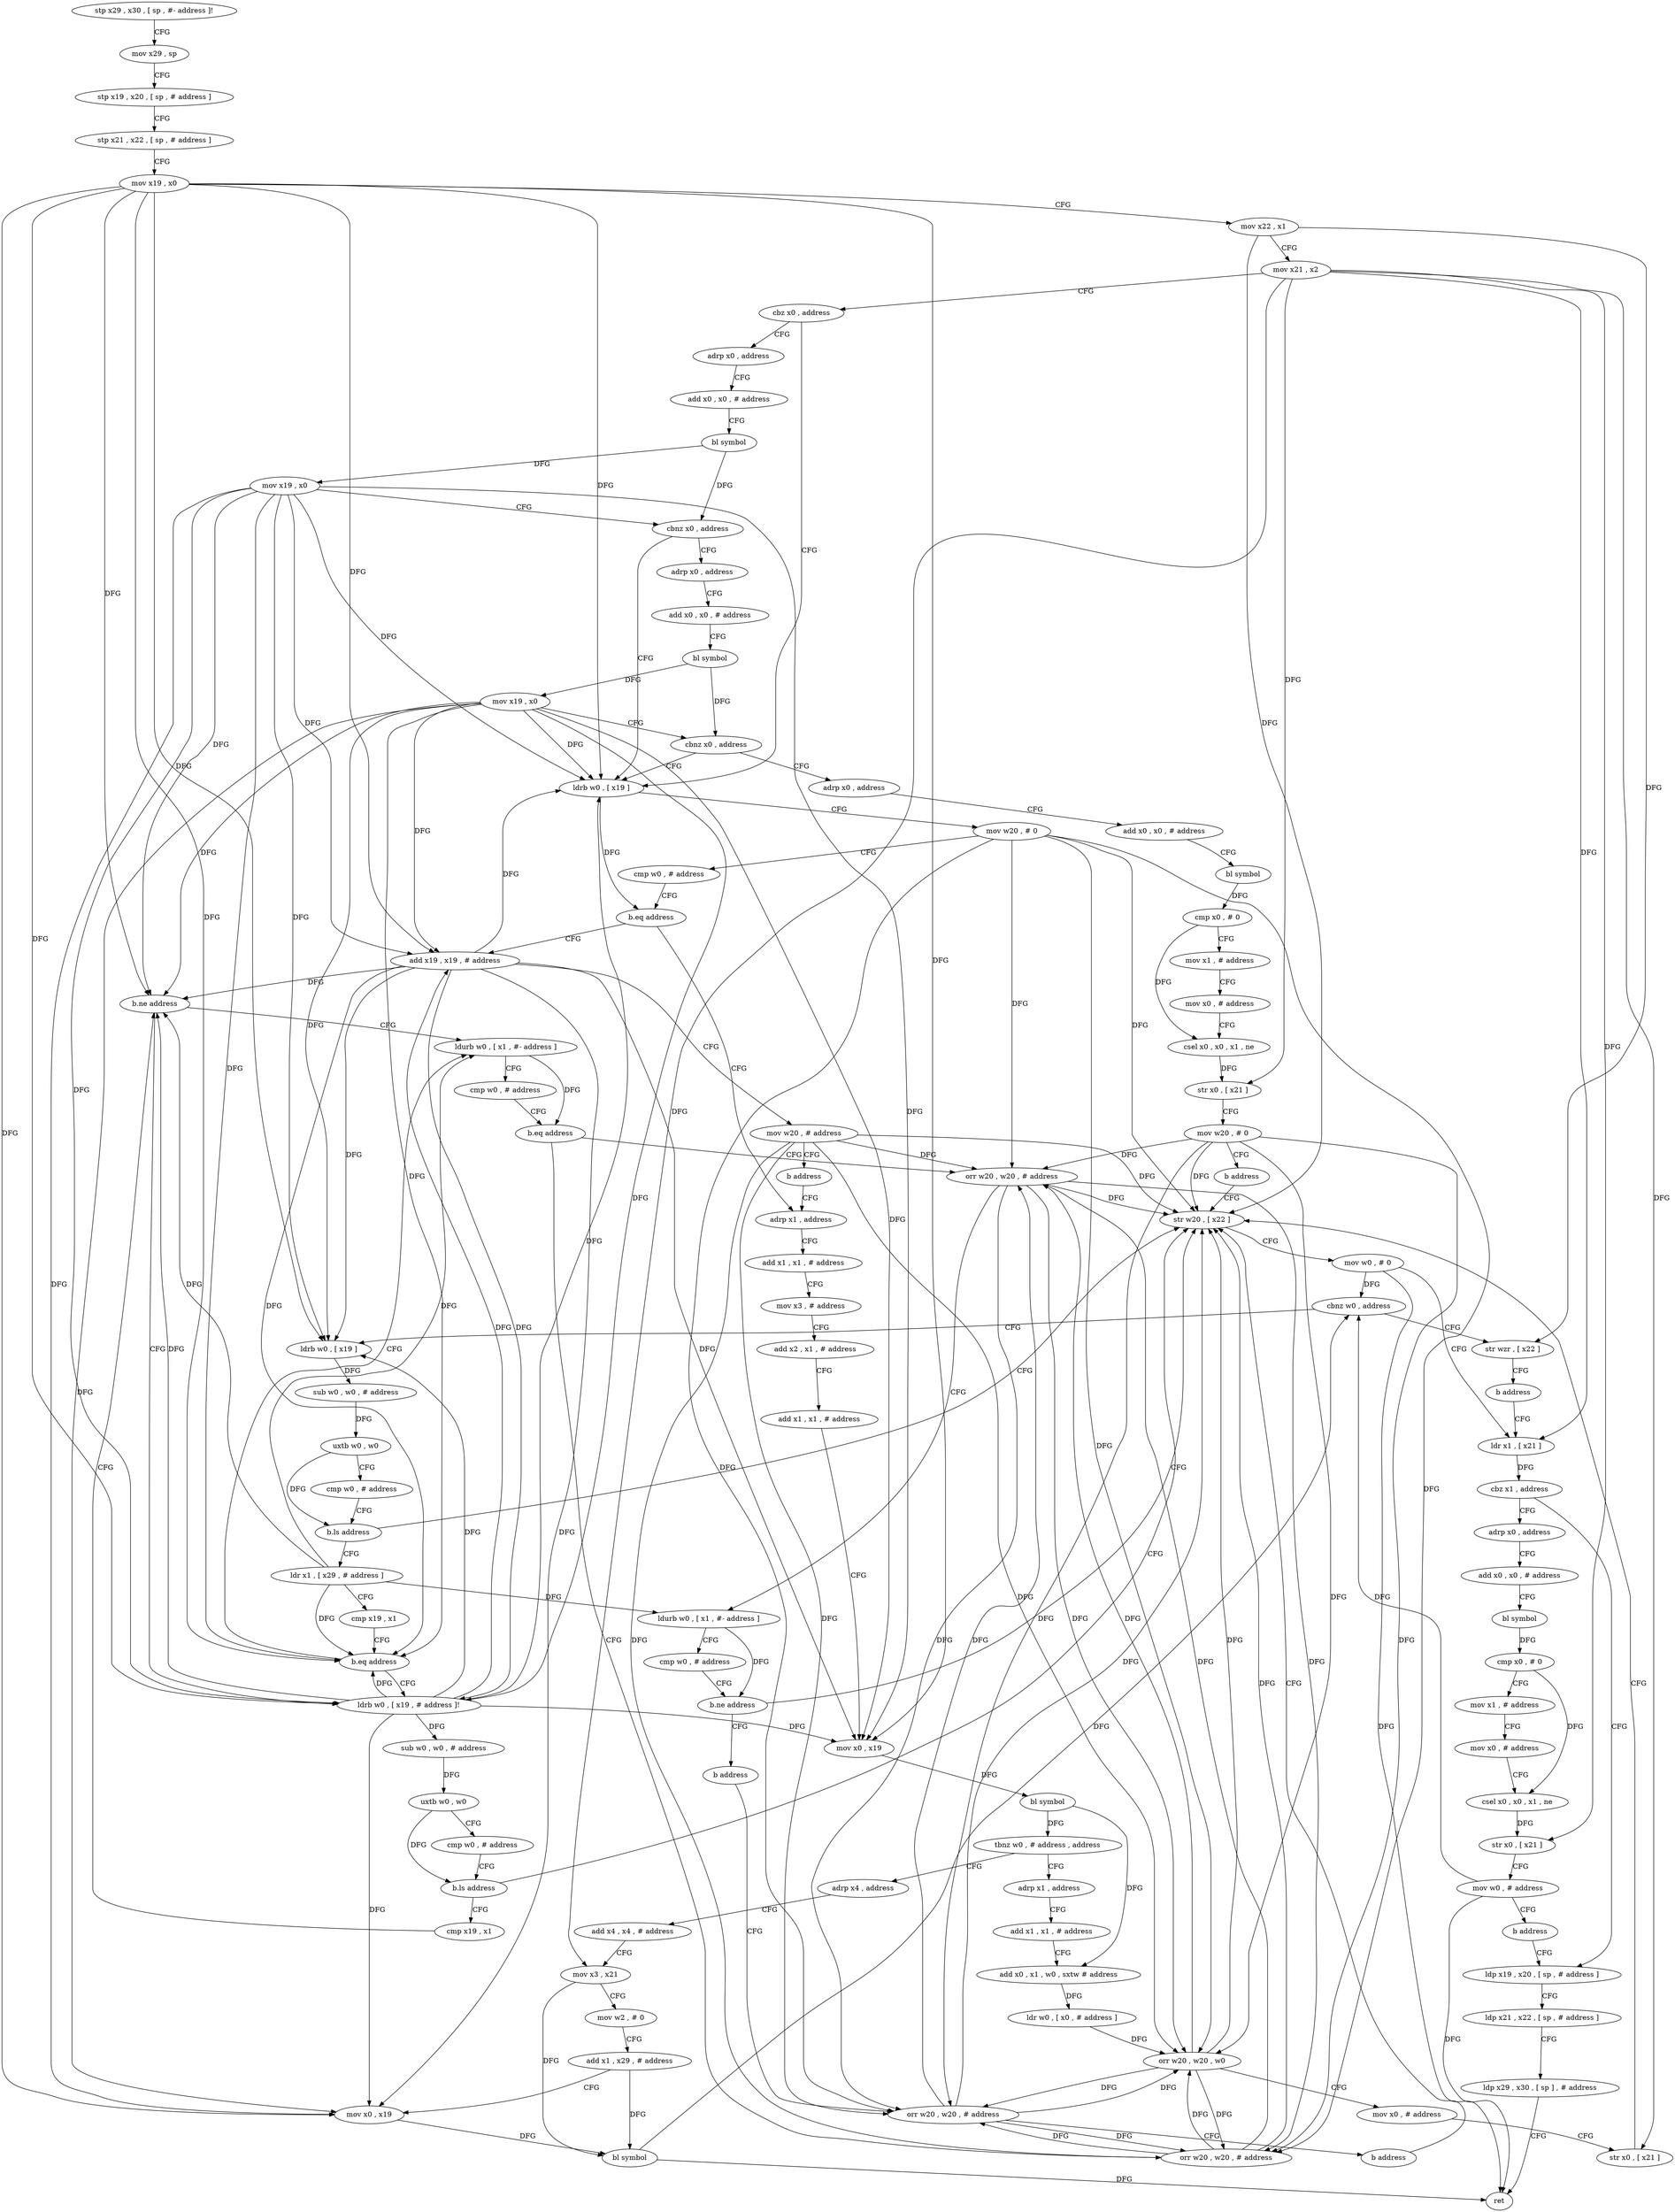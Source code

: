 digraph "func" {
"4286180" [label = "stp x29 , x30 , [ sp , #- address ]!" ]
"4286184" [label = "mov x29 , sp" ]
"4286188" [label = "stp x19 , x20 , [ sp , # address ]" ]
"4286192" [label = "stp x21 , x22 , [ sp , # address ]" ]
"4286196" [label = "mov x19 , x0" ]
"4286200" [label = "mov x22 , x1" ]
"4286204" [label = "mov x21 , x2" ]
"4286208" [label = "cbz x0 , address" ]
"4286320" [label = "adrp x0 , address" ]
"4286212" [label = "ldrb w0 , [ x19 ]" ]
"4286324" [label = "add x0 , x0 , # address" ]
"4286328" [label = "bl symbol" ]
"4286332" [label = "mov x19 , x0" ]
"4286336" [label = "cbnz x0 , address" ]
"4286340" [label = "adrp x0 , address" ]
"4286216" [label = "mov w20 , # 0" ]
"4286220" [label = "cmp w0 , # address" ]
"4286224" [label = "b.eq address" ]
"4286400" [label = "add x19 , x19 , # address" ]
"4286228" [label = "adrp x1 , address" ]
"4286344" [label = "add x0 , x0 , # address" ]
"4286348" [label = "bl symbol" ]
"4286352" [label = "mov x19 , x0" ]
"4286356" [label = "cbnz x0 , address" ]
"4286360" [label = "adrp x0 , address" ]
"4286404" [label = "mov w20 , # address" ]
"4286408" [label = "b address" ]
"4286232" [label = "add x1 , x1 , # address" ]
"4286236" [label = "mov x3 , # address" ]
"4286240" [label = "add x2 , x1 , # address" ]
"4286244" [label = "add x1 , x1 , # address" ]
"4286248" [label = "mov x0 , x19" ]
"4286252" [label = "bl symbol" ]
"4286256" [label = "tbnz w0 , # address , address" ]
"4286412" [label = "adrp x4 , address" ]
"4286260" [label = "adrp x1 , address" ]
"4286364" [label = "add x0 , x0 , # address" ]
"4286368" [label = "bl symbol" ]
"4286372" [label = "cmp x0 , # 0" ]
"4286376" [label = "mov x1 , # address" ]
"4286380" [label = "mov x0 , # address" ]
"4286384" [label = "csel x0 , x0 , x1 , ne" ]
"4286388" [label = "str x0 , [ x21 ]" ]
"4286392" [label = "mov w20 , # 0" ]
"4286396" [label = "b address" ]
"4286288" [label = "str w20 , [ x22 ]" ]
"4286416" [label = "add x4 , x4 , # address" ]
"4286420" [label = "mov x3 , x21" ]
"4286424" [label = "mov w2 , # 0" ]
"4286428" [label = "add x1 , x29 , # address" ]
"4286432" [label = "mov x0 , x19" ]
"4286436" [label = "bl symbol" ]
"4286440" [label = "cbnz w0 , address" ]
"4286528" [label = "str wzr , [ x22 ]" ]
"4286444" [label = "ldrb w0 , [ x19 ]" ]
"4286264" [label = "add x1 , x1 , # address" ]
"4286268" [label = "add x0 , x1 , w0 , sxtw # address" ]
"4286272" [label = "ldr w0 , [ x0 , # address ]" ]
"4286276" [label = "orr w20 , w20 , w0" ]
"4286280" [label = "mov x0 , # address" ]
"4286284" [label = "str x0 , [ x21 ]" ]
"4286292" [label = "mov w0 , # 0" ]
"4286296" [label = "ldr x1 , [ x21 ]" ]
"4286532" [label = "b address" ]
"4286448" [label = "sub w0 , w0 , # address" ]
"4286452" [label = "uxtb w0 , w0" ]
"4286456" [label = "cmp w0 , # address" ]
"4286460" [label = "b.ls address" ]
"4286464" [label = "ldr x1 , [ x29 , # address ]" ]
"4286556" [label = "adrp x0 , address" ]
"4286560" [label = "add x0 , x0 , # address" ]
"4286564" [label = "bl symbol" ]
"4286568" [label = "cmp x0 , # 0" ]
"4286572" [label = "mov x1 , # address" ]
"4286576" [label = "mov x0 , # address" ]
"4286580" [label = "csel x0 , x0 , x1 , ne" ]
"4286584" [label = "str x0 , [ x21 ]" ]
"4286588" [label = "mov w0 , # address" ]
"4286592" [label = "b address" ]
"4286304" [label = "ldp x19 , x20 , [ sp , # address ]" ]
"4286308" [label = "ldp x21 , x22 , [ sp , # address ]" ]
"4286312" [label = "ldp x29 , x30 , [ sp ] , # address" ]
"4286316" [label = "ret" ]
"4286300" [label = "cbz x1 , address" ]
"4286468" [label = "cmp x19 , x1" ]
"4286472" [label = "b.eq address" ]
"4286504" [label = "ldurb w0 , [ x1 , #- address ]" ]
"4286476" [label = "ldrb w0 , [ x19 , # address ]!" ]
"4286508" [label = "cmp w0 , # address" ]
"4286512" [label = "b.eq address" ]
"4286536" [label = "orr w20 , w20 , # address" ]
"4286516" [label = "orr w20 , w20 , # address" ]
"4286480" [label = "sub w0 , w0 , # address" ]
"4286484" [label = "uxtb w0 , w0" ]
"4286488" [label = "cmp w0 , # address" ]
"4286492" [label = "b.ls address" ]
"4286496" [label = "cmp x19 , x1" ]
"4286540" [label = "ldurb w0 , [ x1 , #- address ]" ]
"4286544" [label = "cmp w0 , # address" ]
"4286548" [label = "b.ne address" ]
"4286552" [label = "b address" ]
"4286520" [label = "orr w20 , w20 , # address" ]
"4286500" [label = "b.ne address" ]
"4286524" [label = "b address" ]
"4286180" -> "4286184" [ label = "CFG" ]
"4286184" -> "4286188" [ label = "CFG" ]
"4286188" -> "4286192" [ label = "CFG" ]
"4286192" -> "4286196" [ label = "CFG" ]
"4286196" -> "4286200" [ label = "CFG" ]
"4286196" -> "4286212" [ label = "DFG" ]
"4286196" -> "4286400" [ label = "DFG" ]
"4286196" -> "4286248" [ label = "DFG" ]
"4286196" -> "4286432" [ label = "DFG" ]
"4286196" -> "4286444" [ label = "DFG" ]
"4286196" -> "4286472" [ label = "DFG" ]
"4286196" -> "4286476" [ label = "DFG" ]
"4286196" -> "4286500" [ label = "DFG" ]
"4286200" -> "4286204" [ label = "CFG" ]
"4286200" -> "4286528" [ label = "DFG" ]
"4286200" -> "4286288" [ label = "DFG" ]
"4286204" -> "4286208" [ label = "CFG" ]
"4286204" -> "4286420" [ label = "DFG" ]
"4286204" -> "4286284" [ label = "DFG" ]
"4286204" -> "4286388" [ label = "DFG" ]
"4286204" -> "4286296" [ label = "DFG" ]
"4286204" -> "4286584" [ label = "DFG" ]
"4286208" -> "4286320" [ label = "CFG" ]
"4286208" -> "4286212" [ label = "CFG" ]
"4286320" -> "4286324" [ label = "CFG" ]
"4286212" -> "4286216" [ label = "CFG" ]
"4286212" -> "4286224" [ label = "DFG" ]
"4286324" -> "4286328" [ label = "CFG" ]
"4286328" -> "4286332" [ label = "DFG" ]
"4286328" -> "4286336" [ label = "DFG" ]
"4286332" -> "4286336" [ label = "CFG" ]
"4286332" -> "4286212" [ label = "DFG" ]
"4286332" -> "4286400" [ label = "DFG" ]
"4286332" -> "4286248" [ label = "DFG" ]
"4286332" -> "4286432" [ label = "DFG" ]
"4286332" -> "4286444" [ label = "DFG" ]
"4286332" -> "4286472" [ label = "DFG" ]
"4286332" -> "4286476" [ label = "DFG" ]
"4286332" -> "4286500" [ label = "DFG" ]
"4286336" -> "4286212" [ label = "CFG" ]
"4286336" -> "4286340" [ label = "CFG" ]
"4286340" -> "4286344" [ label = "CFG" ]
"4286216" -> "4286220" [ label = "CFG" ]
"4286216" -> "4286276" [ label = "DFG" ]
"4286216" -> "4286288" [ label = "DFG" ]
"4286216" -> "4286536" [ label = "DFG" ]
"4286216" -> "4286516" [ label = "DFG" ]
"4286216" -> "4286520" [ label = "DFG" ]
"4286220" -> "4286224" [ label = "CFG" ]
"4286224" -> "4286400" [ label = "CFG" ]
"4286224" -> "4286228" [ label = "CFG" ]
"4286400" -> "4286404" [ label = "CFG" ]
"4286400" -> "4286212" [ label = "DFG" ]
"4286400" -> "4286248" [ label = "DFG" ]
"4286400" -> "4286432" [ label = "DFG" ]
"4286400" -> "4286444" [ label = "DFG" ]
"4286400" -> "4286472" [ label = "DFG" ]
"4286400" -> "4286476" [ label = "DFG" ]
"4286400" -> "4286500" [ label = "DFG" ]
"4286228" -> "4286232" [ label = "CFG" ]
"4286344" -> "4286348" [ label = "CFG" ]
"4286348" -> "4286352" [ label = "DFG" ]
"4286348" -> "4286356" [ label = "DFG" ]
"4286352" -> "4286356" [ label = "CFG" ]
"4286352" -> "4286212" [ label = "DFG" ]
"4286352" -> "4286400" [ label = "DFG" ]
"4286352" -> "4286248" [ label = "DFG" ]
"4286352" -> "4286432" [ label = "DFG" ]
"4286352" -> "4286444" [ label = "DFG" ]
"4286352" -> "4286472" [ label = "DFG" ]
"4286352" -> "4286476" [ label = "DFG" ]
"4286352" -> "4286500" [ label = "DFG" ]
"4286356" -> "4286212" [ label = "CFG" ]
"4286356" -> "4286360" [ label = "CFG" ]
"4286360" -> "4286364" [ label = "CFG" ]
"4286404" -> "4286408" [ label = "CFG" ]
"4286404" -> "4286276" [ label = "DFG" ]
"4286404" -> "4286288" [ label = "DFG" ]
"4286404" -> "4286536" [ label = "DFG" ]
"4286404" -> "4286516" [ label = "DFG" ]
"4286404" -> "4286520" [ label = "DFG" ]
"4286408" -> "4286228" [ label = "CFG" ]
"4286232" -> "4286236" [ label = "CFG" ]
"4286236" -> "4286240" [ label = "CFG" ]
"4286240" -> "4286244" [ label = "CFG" ]
"4286244" -> "4286248" [ label = "CFG" ]
"4286248" -> "4286252" [ label = "DFG" ]
"4286252" -> "4286256" [ label = "DFG" ]
"4286252" -> "4286268" [ label = "DFG" ]
"4286256" -> "4286412" [ label = "CFG" ]
"4286256" -> "4286260" [ label = "CFG" ]
"4286412" -> "4286416" [ label = "CFG" ]
"4286260" -> "4286264" [ label = "CFG" ]
"4286364" -> "4286368" [ label = "CFG" ]
"4286368" -> "4286372" [ label = "DFG" ]
"4286372" -> "4286376" [ label = "CFG" ]
"4286372" -> "4286384" [ label = "DFG" ]
"4286376" -> "4286380" [ label = "CFG" ]
"4286380" -> "4286384" [ label = "CFG" ]
"4286384" -> "4286388" [ label = "DFG" ]
"4286388" -> "4286392" [ label = "CFG" ]
"4286392" -> "4286396" [ label = "CFG" ]
"4286392" -> "4286288" [ label = "DFG" ]
"4286392" -> "4286276" [ label = "DFG" ]
"4286392" -> "4286536" [ label = "DFG" ]
"4286392" -> "4286516" [ label = "DFG" ]
"4286392" -> "4286520" [ label = "DFG" ]
"4286396" -> "4286288" [ label = "CFG" ]
"4286288" -> "4286292" [ label = "CFG" ]
"4286416" -> "4286420" [ label = "CFG" ]
"4286420" -> "4286424" [ label = "CFG" ]
"4286420" -> "4286436" [ label = "DFG" ]
"4286424" -> "4286428" [ label = "CFG" ]
"4286428" -> "4286432" [ label = "CFG" ]
"4286428" -> "4286436" [ label = "DFG" ]
"4286432" -> "4286436" [ label = "DFG" ]
"4286436" -> "4286440" [ label = "DFG" ]
"4286436" -> "4286316" [ label = "DFG" ]
"4286440" -> "4286528" [ label = "CFG" ]
"4286440" -> "4286444" [ label = "CFG" ]
"4286528" -> "4286532" [ label = "CFG" ]
"4286444" -> "4286448" [ label = "DFG" ]
"4286264" -> "4286268" [ label = "CFG" ]
"4286268" -> "4286272" [ label = "DFG" ]
"4286272" -> "4286276" [ label = "DFG" ]
"4286276" -> "4286280" [ label = "CFG" ]
"4286276" -> "4286288" [ label = "DFG" ]
"4286276" -> "4286536" [ label = "DFG" ]
"4286276" -> "4286516" [ label = "DFG" ]
"4286276" -> "4286520" [ label = "DFG" ]
"4286280" -> "4286284" [ label = "CFG" ]
"4286284" -> "4286288" [ label = "CFG" ]
"4286292" -> "4286296" [ label = "CFG" ]
"4286292" -> "4286440" [ label = "DFG" ]
"4286292" -> "4286316" [ label = "DFG" ]
"4286296" -> "4286300" [ label = "DFG" ]
"4286532" -> "4286296" [ label = "CFG" ]
"4286448" -> "4286452" [ label = "DFG" ]
"4286452" -> "4286456" [ label = "CFG" ]
"4286452" -> "4286460" [ label = "DFG" ]
"4286456" -> "4286460" [ label = "CFG" ]
"4286460" -> "4286288" [ label = "CFG" ]
"4286460" -> "4286464" [ label = "CFG" ]
"4286464" -> "4286468" [ label = "CFG" ]
"4286464" -> "4286472" [ label = "DFG" ]
"4286464" -> "4286504" [ label = "DFG" ]
"4286464" -> "4286540" [ label = "DFG" ]
"4286464" -> "4286500" [ label = "DFG" ]
"4286556" -> "4286560" [ label = "CFG" ]
"4286560" -> "4286564" [ label = "CFG" ]
"4286564" -> "4286568" [ label = "DFG" ]
"4286568" -> "4286572" [ label = "CFG" ]
"4286568" -> "4286580" [ label = "DFG" ]
"4286572" -> "4286576" [ label = "CFG" ]
"4286576" -> "4286580" [ label = "CFG" ]
"4286580" -> "4286584" [ label = "DFG" ]
"4286584" -> "4286588" [ label = "CFG" ]
"4286588" -> "4286592" [ label = "CFG" ]
"4286588" -> "4286440" [ label = "DFG" ]
"4286588" -> "4286316" [ label = "DFG" ]
"4286592" -> "4286304" [ label = "CFG" ]
"4286304" -> "4286308" [ label = "CFG" ]
"4286308" -> "4286312" [ label = "CFG" ]
"4286312" -> "4286316" [ label = "CFG" ]
"4286300" -> "4286556" [ label = "CFG" ]
"4286300" -> "4286304" [ label = "CFG" ]
"4286468" -> "4286472" [ label = "CFG" ]
"4286472" -> "4286504" [ label = "CFG" ]
"4286472" -> "4286476" [ label = "CFG" ]
"4286504" -> "4286508" [ label = "CFG" ]
"4286504" -> "4286512" [ label = "DFG" ]
"4286476" -> "4286480" [ label = "DFG" ]
"4286476" -> "4286212" [ label = "DFG" ]
"4286476" -> "4286400" [ label = "DFG" ]
"4286476" -> "4286248" [ label = "DFG" ]
"4286476" -> "4286432" [ label = "DFG" ]
"4286476" -> "4286444" [ label = "DFG" ]
"4286476" -> "4286472" [ label = "DFG" ]
"4286476" -> "4286500" [ label = "DFG" ]
"4286508" -> "4286512" [ label = "CFG" ]
"4286512" -> "4286536" [ label = "CFG" ]
"4286512" -> "4286516" [ label = "CFG" ]
"4286536" -> "4286540" [ label = "CFG" ]
"4286536" -> "4286288" [ label = "DFG" ]
"4286536" -> "4286276" [ label = "DFG" ]
"4286536" -> "4286516" [ label = "DFG" ]
"4286536" -> "4286520" [ label = "DFG" ]
"4286516" -> "4286520" [ label = "DFG" ]
"4286516" -> "4286288" [ label = "DFG" ]
"4286516" -> "4286536" [ label = "DFG" ]
"4286516" -> "4286276" [ label = "DFG" ]
"4286480" -> "4286484" [ label = "DFG" ]
"4286484" -> "4286488" [ label = "CFG" ]
"4286484" -> "4286492" [ label = "DFG" ]
"4286488" -> "4286492" [ label = "CFG" ]
"4286492" -> "4286288" [ label = "CFG" ]
"4286492" -> "4286496" [ label = "CFG" ]
"4286496" -> "4286500" [ label = "CFG" ]
"4286540" -> "4286544" [ label = "CFG" ]
"4286540" -> "4286548" [ label = "DFG" ]
"4286544" -> "4286548" [ label = "CFG" ]
"4286548" -> "4286288" [ label = "CFG" ]
"4286548" -> "4286552" [ label = "CFG" ]
"4286552" -> "4286520" [ label = "CFG" ]
"4286520" -> "4286524" [ label = "CFG" ]
"4286520" -> "4286288" [ label = "DFG" ]
"4286520" -> "4286536" [ label = "DFG" ]
"4286520" -> "4286516" [ label = "DFG" ]
"4286520" -> "4286276" [ label = "DFG" ]
"4286500" -> "4286476" [ label = "CFG" ]
"4286500" -> "4286504" [ label = "CFG" ]
"4286524" -> "4286288" [ label = "CFG" ]
}
